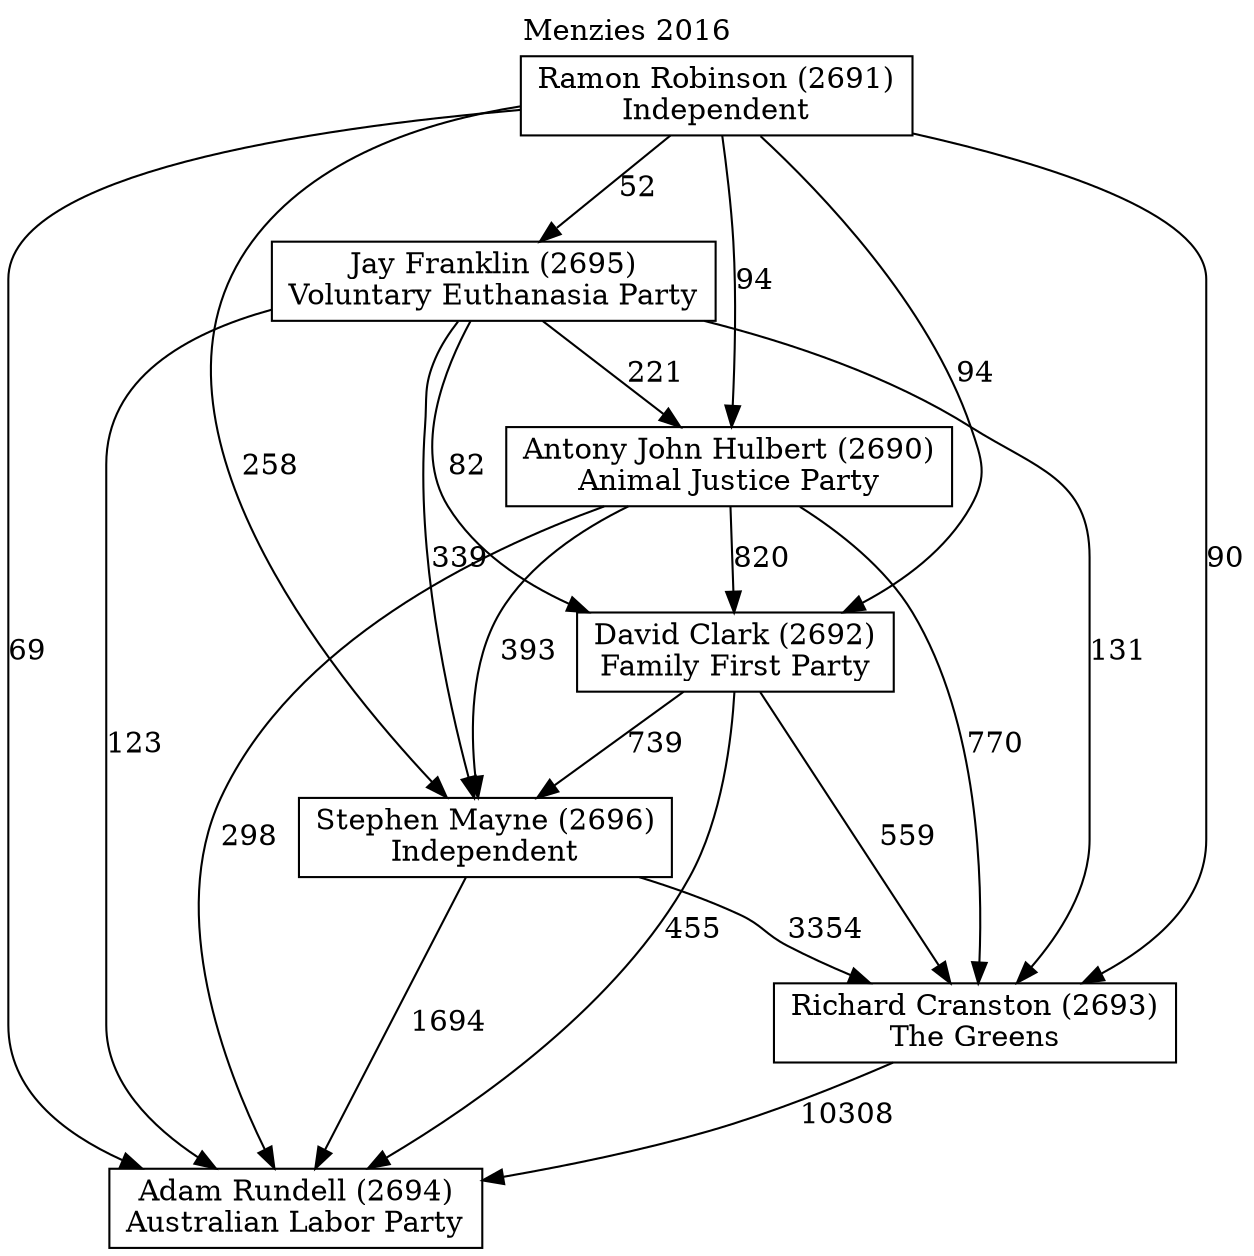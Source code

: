 // House preference flow
digraph "Adam Rundell (2694)_Menzies_2016" {
	graph [label="Menzies 2016" labelloc=t mclimit=10]
	node [shape=box]
	"Adam Rundell (2694)" [label="Adam Rundell (2694)
Australian Labor Party"]
	"Antony John Hulbert (2690)" [label="Antony John Hulbert (2690)
Animal Justice Party"]
	"David Clark (2692)" [label="David Clark (2692)
Family First Party"]
	"Jay Franklin (2695)" [label="Jay Franklin (2695)
Voluntary Euthanasia Party"]
	"Ramon Robinson (2691)" [label="Ramon Robinson (2691)
Independent"]
	"Richard Cranston (2693)" [label="Richard Cranston (2693)
The Greens"]
	"Stephen Mayne (2696)" [label="Stephen Mayne (2696)
Independent"]
	"Antony John Hulbert (2690)" -> "Adam Rundell (2694)" [label=298]
	"Antony John Hulbert (2690)" -> "David Clark (2692)" [label=820]
	"Antony John Hulbert (2690)" -> "Richard Cranston (2693)" [label=770]
	"Antony John Hulbert (2690)" -> "Stephen Mayne (2696)" [label=393]
	"David Clark (2692)" -> "Adam Rundell (2694)" [label=455]
	"David Clark (2692)" -> "Richard Cranston (2693)" [label=559]
	"David Clark (2692)" -> "Stephen Mayne (2696)" [label=739]
	"Jay Franklin (2695)" -> "Adam Rundell (2694)" [label=123]
	"Jay Franklin (2695)" -> "Antony John Hulbert (2690)" [label=221]
	"Jay Franklin (2695)" -> "David Clark (2692)" [label=82]
	"Jay Franklin (2695)" -> "Richard Cranston (2693)" [label=131]
	"Jay Franklin (2695)" -> "Stephen Mayne (2696)" [label=339]
	"Ramon Robinson (2691)" -> "Adam Rundell (2694)" [label=69]
	"Ramon Robinson (2691)" -> "Antony John Hulbert (2690)" [label=94]
	"Ramon Robinson (2691)" -> "David Clark (2692)" [label=94]
	"Ramon Robinson (2691)" -> "Jay Franklin (2695)" [label=52]
	"Ramon Robinson (2691)" -> "Richard Cranston (2693)" [label=90]
	"Ramon Robinson (2691)" -> "Stephen Mayne (2696)" [label=258]
	"Richard Cranston (2693)" -> "Adam Rundell (2694)" [label=10308]
	"Stephen Mayne (2696)" -> "Adam Rundell (2694)" [label=1694]
	"Stephen Mayne (2696)" -> "Richard Cranston (2693)" [label=3354]
}
